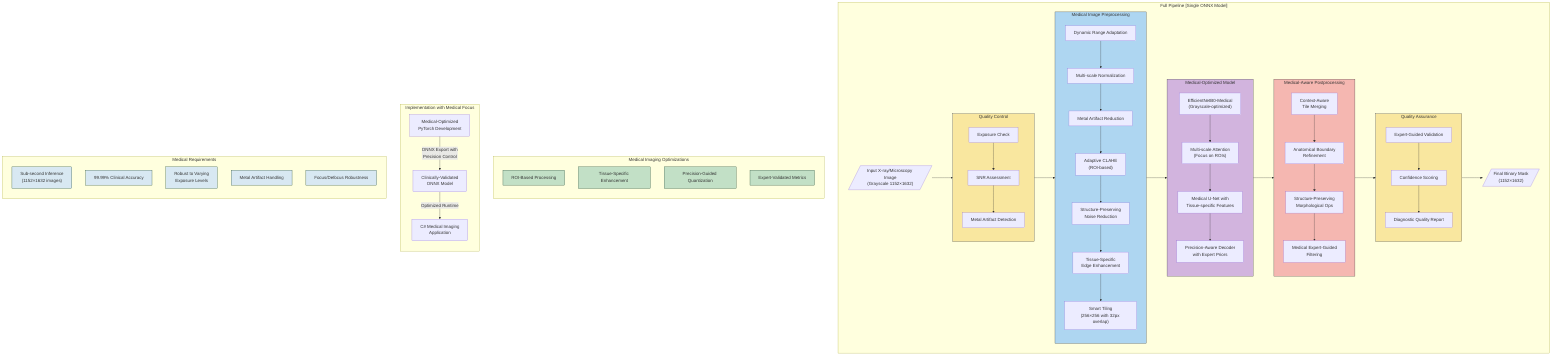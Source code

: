 flowchart TB
    subgraph "Full Pipeline [Single ONNX Model]"
        Input[/"Input X-ray/Microscopy Image\n(Grayscale 1152×1632)"/] --> QC
        
        subgraph QC["Quality Control"]
            direction TB
            exposure["Exposure Check"] --> 
            snr["SNR Assessment"] -->
            artifact["Metal Artifact Detection"]
        end
        
        QC --> Preproc
        
        subgraph Preproc["Medical Image Preprocessing"]
            direction TB
            dynamic["Dynamic Range Adaptation"] -->
            norm["Multi-scale Normalization"] -->
            metal["Metal Artifact Reduction"] -->
            clahe["Adaptive CLAHE\n(ROI-based)"] -->
            noise["Structure-Preserving\nNoise Reduction"] -->
            edge["Tissue-Specific\nEdge Enhancement"] -->
            tiling["Smart Tiling\n(256×256 with 32px overlap)"]
        end
        
        Preproc --> ModelProc
        
        subgraph ModelProc["Medical-Optimized Model"]
            direction TB
            enbottleneck["EfficientNetB0-Medical\n(Grayscale-optimized)"] --> 
            attention["Multi-scale Attention\n(Focus on ROIs)"] -->
            midproc["Medical U-Net with\nTissue-specific Features"] --> 
            decproc["Precision-Aware Decoder\nwith Expert Priors"]
        end
        
        ModelProc --> Postproc
        
        subgraph Postproc["Medical-Aware Postprocessing"]
            direction TB
            merge["Context-Aware\nTile Merging"] --> 
            refine["Anatomical Boundary\nRefinement"] -->
            morph["Structure-Preserving\nMorphological Ops"] -->
            filter["Medical Expert-Guided\nFiltering"]
        end
        
        Postproc --> QA
        
        subgraph QA["Quality Assurance"]
            direction TB
            valid["Expert-Guided Validation"] -->
            conf["Confidence Scoring"] -->
            report["Diagnostic Quality Report"]
        end
        
        QA --> Output[/"Final Binary Mask\n(1152×1632)"/]
    end
    
    subgraph "Medical Imaging Optimizations"
        direction TB
        opt1["ROI-Based Processing"]:::medopt
        opt2["Tissue-Specific Enhancement"]:::medopt
        opt3["Precision-Guided Quantization"]:::medopt
        opt4["Expert-Validated Metrics"]:::medopt
    end
    
    subgraph "Implementation with Medical Focus"
        direction TB
        dev1["Medical-Optimized\nPyTorch Development"] -->|"ONNX Export with\nPrecision Control"| prod["Clinically-Validated\nONNX Model"]
        prod -->|"Optimized Runtime"| csharp["C# Medical Imaging\nApplication"]
    end
    
    subgraph "Medical Requirements"
        direction TB
        req1["Sub-second Inference\n(1152×1632 images)"]:::medreq
        req2["99.99% Clinical Accuracy"]:::medreq
        req3["Robust to Varying\nExposure Levels"]:::medreq
        req4["Metal Artifact Handling"]:::medreq
        req5["Focus/Defocus Robustness"]:::medreq
    end
    
    classDef medopt fill:#c2e0c6,stroke:#0a3622,stroke-width:1px
    classDef medreq fill:#d8e8f2,stroke:#0a3622,stroke-width:1px
    classDef restriction fill:#f9d5e5,stroke:#333,stroke-width:1px
    classDef requirements fill:#d5e8f9,stroke:#333,stroke-width:1px

    style QC fill:#f9e79f,stroke:#333,stroke-width:1px
    style QA fill:#f9e79f,stroke:#333,stroke-width:1px
    style Preproc fill:#aed6f1,stroke:#333,stroke-width:1px
    style ModelProc fill:#d2b4de,stroke:#333,stroke-width:1px
    style Postproc fill:#f5b7b1,stroke:#333,stroke-width:1px